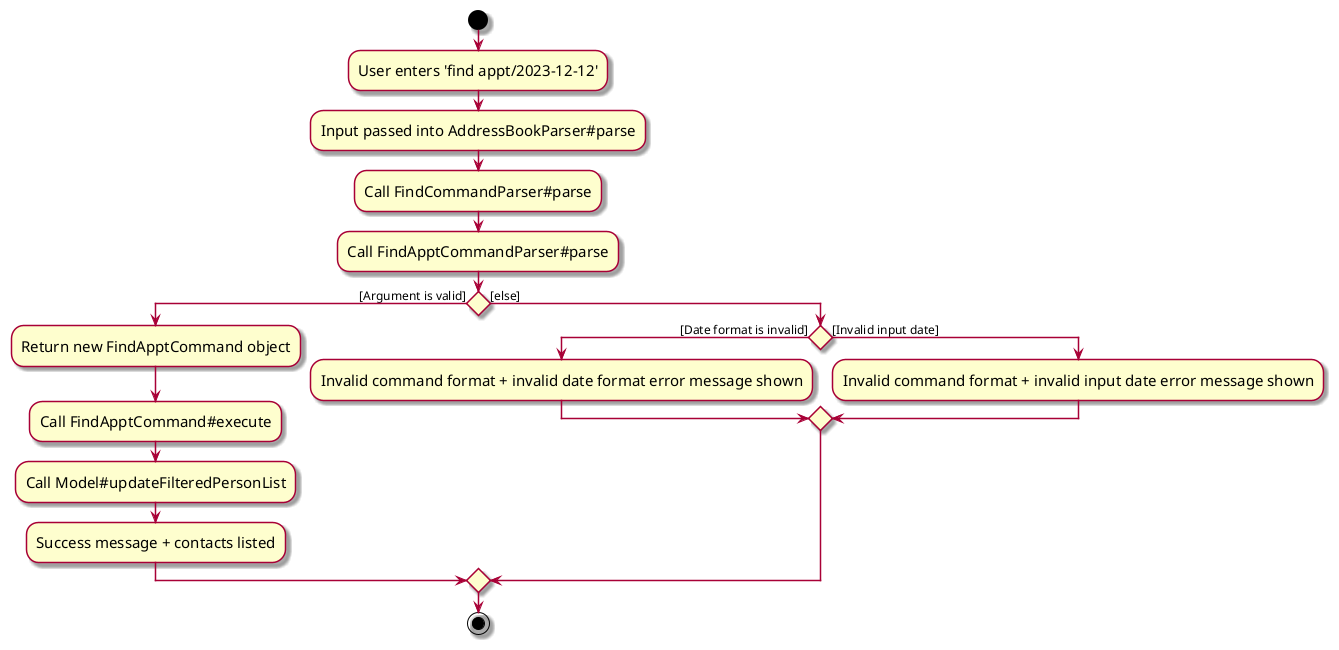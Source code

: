 @startuml
skin rose
skinparam ActivityFontSize 15
skinparam ArrowFontSize 12

start

:User enters 'find appt/2023-12-12';
:Input passed into AddressBookParser#parse;
:Call FindCommandParser#parse;
:Call FindApptCommandParser#parse;
  if () then ([Argument is valid])
    :Return new FindApptCommand object;
    :Call FindApptCommand#execute;
    :Call Model#updateFilteredPersonList;
    :Success message + contacts listed;
  else ([else])
    if() then ([Date format is invalid])
    :Invalid command format + invalid date format error message shown;
    else ([Invalid input date])
    :Invalid command format + invalid input date error message shown;
    endif
  endif

stop
@enduml
